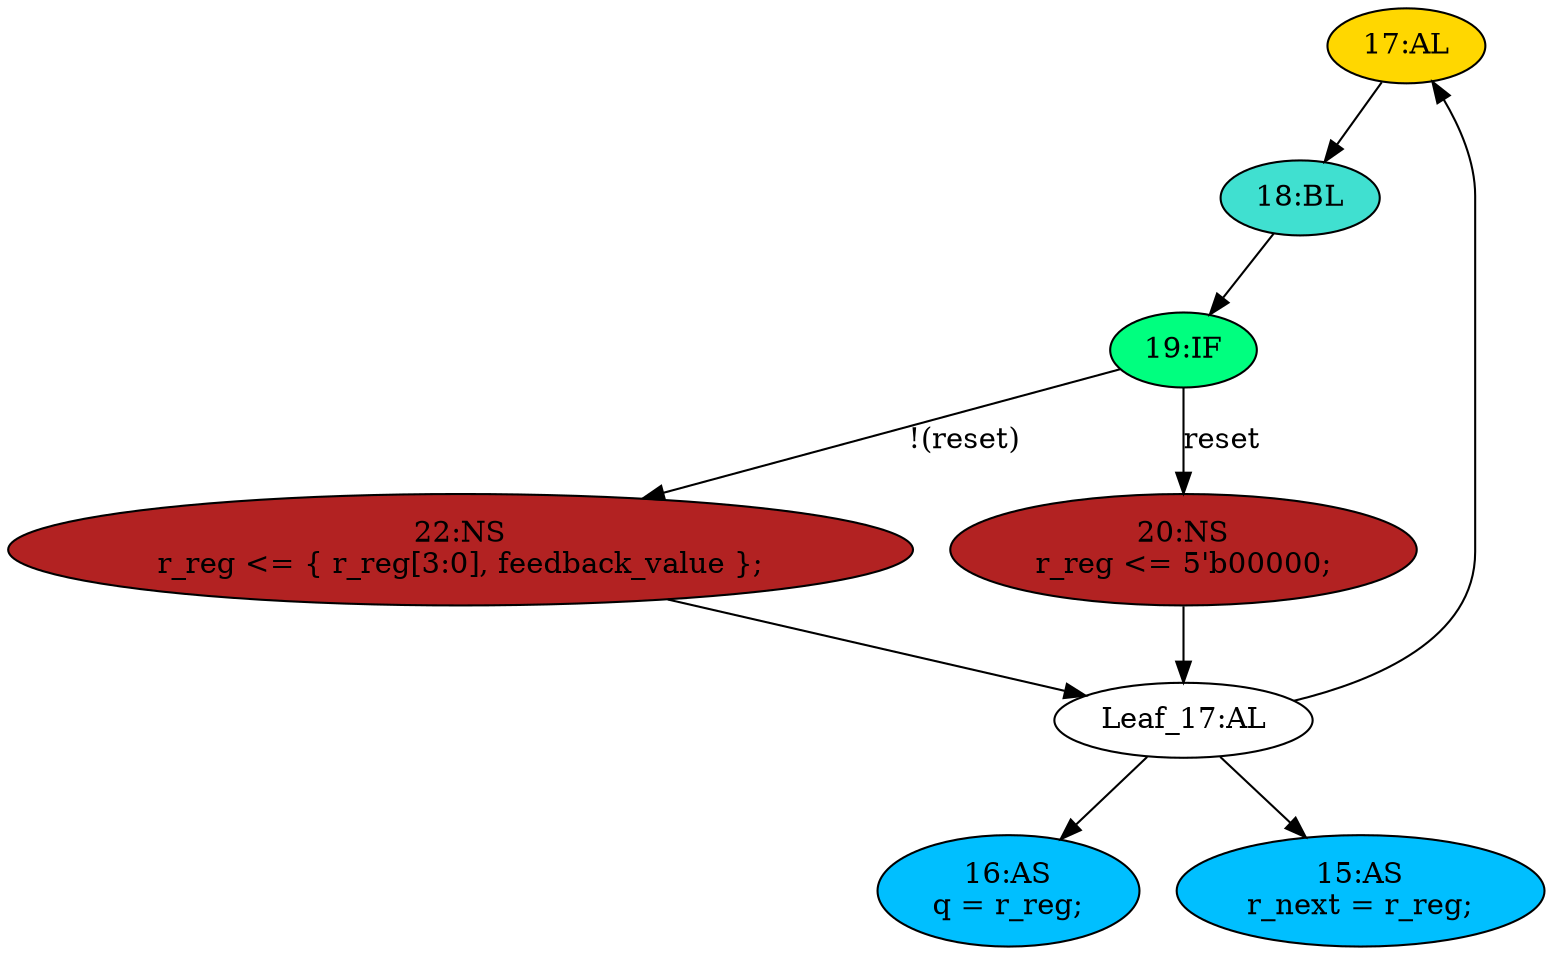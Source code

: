 strict digraph "compose( ,  )" {
	node [label="\N"];
	"17:AL"	[ast="<pyverilog.vparser.ast.Always object at 0x7f988cc63ed0>",
		clk_sens=True,
		fillcolor=gold,
		label="17:AL",
		sens="['clk']",
		statements="[]",
		style=filled,
		typ=Always,
		use_var="['reset', 'r_reg', 'feedback_value']"];
	"18:BL"	[ast="<pyverilog.vparser.ast.Block object at 0x7f988c9ce290>",
		fillcolor=turquoise,
		label="18:BL",
		statements="[]",
		style=filled,
		typ=Block];
	"17:AL" -> "18:BL"	[cond="[]",
		lineno=None];
	"16:AS"	[ast="<pyverilog.vparser.ast.Assign object at 0x7f988cc633d0>",
		def_var="['q']",
		fillcolor=deepskyblue,
		label="16:AS
q = r_reg;",
		statements="[]",
		style=filled,
		typ=Assign,
		use_var="['r_reg']"];
	"19:IF"	[ast="<pyverilog.vparser.ast.IfStatement object at 0x7f988c9ce4d0>",
		fillcolor=springgreen,
		label="19:IF",
		statements="[]",
		style=filled,
		typ=IfStatement];
	"22:NS"	[ast="<pyverilog.vparser.ast.NonblockingSubstitution object at 0x7f988cc7d4d0>",
		fillcolor=firebrick,
		label="22:NS
r_reg <= { r_reg[3:0], feedback_value };",
		statements="[<pyverilog.vparser.ast.NonblockingSubstitution object at 0x7f988cc7d4d0>]",
		style=filled,
		typ=NonblockingSubstitution];
	"19:IF" -> "22:NS"	[cond="['reset']",
		label="!(reset)",
		lineno=19];
	"20:NS"	[ast="<pyverilog.vparser.ast.NonblockingSubstitution object at 0x7f988cc71150>",
		fillcolor=firebrick,
		label="20:NS
r_reg <= 5'b00000;",
		statements="[<pyverilog.vparser.ast.NonblockingSubstitution object at 0x7f988cc71150>]",
		style=filled,
		typ=NonblockingSubstitution];
	"19:IF" -> "20:NS"	[cond="['reset']",
		label=reset,
		lineno=19];
	"18:BL" -> "19:IF"	[cond="[]",
		lineno=None];
	"Leaf_17:AL"	[def_var="['r_reg']",
		label="Leaf_17:AL"];
	"22:NS" -> "Leaf_17:AL"	[cond="[]",
		lineno=None];
	"20:NS" -> "Leaf_17:AL"	[cond="[]",
		lineno=None];
	"15:AS"	[ast="<pyverilog.vparser.ast.Assign object at 0x7f988c9d6750>",
		def_var="['r_next']",
		fillcolor=deepskyblue,
		label="15:AS
r_next = r_reg;",
		statements="[]",
		style=filled,
		typ=Assign,
		use_var="['r_reg']"];
	"Leaf_17:AL" -> "17:AL";
	"Leaf_17:AL" -> "16:AS";
	"Leaf_17:AL" -> "15:AS";
}
